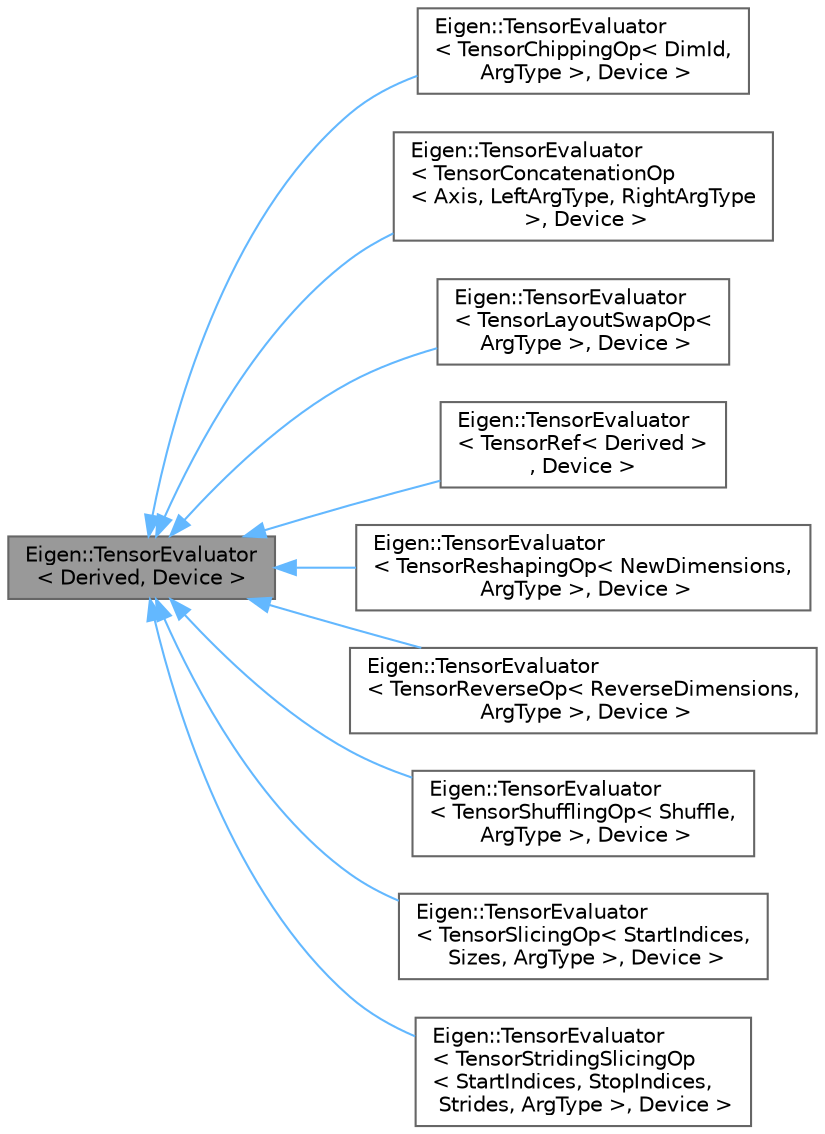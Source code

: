 digraph "Eigen::TensorEvaluator&lt; Derived, Device &gt;"
{
 // LATEX_PDF_SIZE
  bgcolor="transparent";
  edge [fontname=Helvetica,fontsize=10,labelfontname=Helvetica,labelfontsize=10];
  node [fontname=Helvetica,fontsize=10,shape=box,height=0.2,width=0.4];
  rankdir="LR";
  Node1 [id="Node000001",label="Eigen::TensorEvaluator\l\< Derived, Device \>",height=0.2,width=0.4,color="gray40", fillcolor="grey60", style="filled", fontcolor="black",tooltip="A cost model used to limit the number of threads used for evaluating tensor expression."];
  Node1 -> Node2 [id="edge1_Node000001_Node000002",dir="back",color="steelblue1",style="solid",tooltip=" "];
  Node2 [id="Node000002",label="Eigen::TensorEvaluator\l\< TensorChippingOp\< DimId,\l ArgType \>, Device \>",height=0.2,width=0.4,color="gray40", fillcolor="white", style="filled",URL="$struct_eigen_1_1_tensor_evaluator_3_01_tensor_chipping_op_3_01_dim_id_00_01_arg_type_01_4_00_01_device_01_4.html",tooltip=" "];
  Node1 -> Node3 [id="edge2_Node000001_Node000003",dir="back",color="steelblue1",style="solid",tooltip=" "];
  Node3 [id="Node000003",label="Eigen::TensorEvaluator\l\< TensorConcatenationOp\l\< Axis, LeftArgType, RightArgType\l \>, Device \>",height=0.2,width=0.4,color="gray40", fillcolor="white", style="filled",URL="$struct_eigen_1_1_tensor_evaluator_3_01_tensor_concatenation_op_3_01_axis_00_01_left_arg_type_00_7f27325ca3102a6730769e76427d2ca7.html",tooltip=" "];
  Node1 -> Node4 [id="edge3_Node000001_Node000004",dir="back",color="steelblue1",style="solid",tooltip=" "];
  Node4 [id="Node000004",label="Eigen::TensorEvaluator\l\< TensorLayoutSwapOp\<\l ArgType \>, Device \>",height=0.2,width=0.4,color="gray40", fillcolor="white", style="filled",URL="$struct_eigen_1_1_tensor_evaluator_3_01_tensor_layout_swap_op_3_01_arg_type_01_4_00_01_device_01_4.html",tooltip=" "];
  Node1 -> Node5 [id="edge4_Node000001_Node000005",dir="back",color="steelblue1",style="solid",tooltip=" "];
  Node5 [id="Node000005",label="Eigen::TensorEvaluator\l\< TensorRef\< Derived \>\l, Device \>",height=0.2,width=0.4,color="gray40", fillcolor="white", style="filled",URL="$struct_eigen_1_1_tensor_evaluator_3_01_tensor_ref_3_01_derived_01_4_00_01_device_01_4.html",tooltip=" "];
  Node1 -> Node6 [id="edge5_Node000001_Node000006",dir="back",color="steelblue1",style="solid",tooltip=" "];
  Node6 [id="Node000006",label="Eigen::TensorEvaluator\l\< TensorReshapingOp\< NewDimensions,\l ArgType \>, Device \>",height=0.2,width=0.4,color="gray40", fillcolor="white", style="filled",URL="$struct_eigen_1_1_tensor_evaluator_3_01_tensor_reshaping_op_3_01_new_dimensions_00_01_arg_type_01_4_00_01_device_01_4.html",tooltip=" "];
  Node1 -> Node7 [id="edge6_Node000001_Node000007",dir="back",color="steelblue1",style="solid",tooltip=" "];
  Node7 [id="Node000007",label="Eigen::TensorEvaluator\l\< TensorReverseOp\< ReverseDimensions,\l ArgType \>, Device \>",height=0.2,width=0.4,color="gray40", fillcolor="white", style="filled",URL="$struct_eigen_1_1_tensor_evaluator_3_01_tensor_reverse_op_3_01_reverse_dimensions_00_01_arg_type_01_4_00_01_device_01_4.html",tooltip=" "];
  Node1 -> Node8 [id="edge7_Node000001_Node000008",dir="back",color="steelblue1",style="solid",tooltip=" "];
  Node8 [id="Node000008",label="Eigen::TensorEvaluator\l\< TensorShufflingOp\< Shuffle,\l ArgType \>, Device \>",height=0.2,width=0.4,color="gray40", fillcolor="white", style="filled",URL="$struct_eigen_1_1_tensor_evaluator_3_01_tensor_shuffling_op_3_01_shuffle_00_01_arg_type_01_4_00_01_device_01_4.html",tooltip=" "];
  Node1 -> Node9 [id="edge8_Node000001_Node000009",dir="back",color="steelblue1",style="solid",tooltip=" "];
  Node9 [id="Node000009",label="Eigen::TensorEvaluator\l\< TensorSlicingOp\< StartIndices,\l Sizes, ArgType \>, Device \>",height=0.2,width=0.4,color="gray40", fillcolor="white", style="filled",URL="$struct_eigen_1_1_tensor_evaluator_3_01_tensor_slicing_op_3_01_start_indices_00_01_sizes_00_01_arg_type_01_4_00_01_device_01_4.html",tooltip=" "];
  Node1 -> Node10 [id="edge9_Node000001_Node000010",dir="back",color="steelblue1",style="solid",tooltip=" "];
  Node10 [id="Node000010",label="Eigen::TensorEvaluator\l\< TensorStridingSlicingOp\l\< StartIndices, StopIndices,\l Strides, ArgType \>, Device \>",height=0.2,width=0.4,color="gray40", fillcolor="white", style="filled",URL="$struct_eigen_1_1_tensor_evaluator_3_01_tensor_striding_slicing_op_3_01_start_indices_00_01_stop_b19fd6c14958f7e749ce3c389a8eda72.html",tooltip=" "];
}
